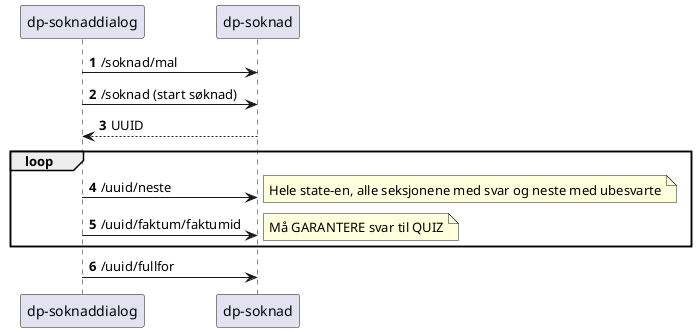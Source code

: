 @startuml

autonumber

"dp-soknaddialog" -> "dp-soknad": /soknad/mal
"dp-soknaddialog" -> "dp-soknad": /soknad (start søknad)
"dp-soknad" --> "dp-soknaddialog": UUID

loop
"dp-soknaddialog" -> "dp-soknad": /uuid/neste
note right: Hele state-en, alle seksjonene med svar og neste med ubesvarte
"dp-soknaddialog" -> "dp-soknad": /uuid/faktum/faktumid
note right: Må GARANTERE svar til QUIZ
end

"dp-soknaddialog" -> "dp-soknad": /uuid/fullfor

@enduml
